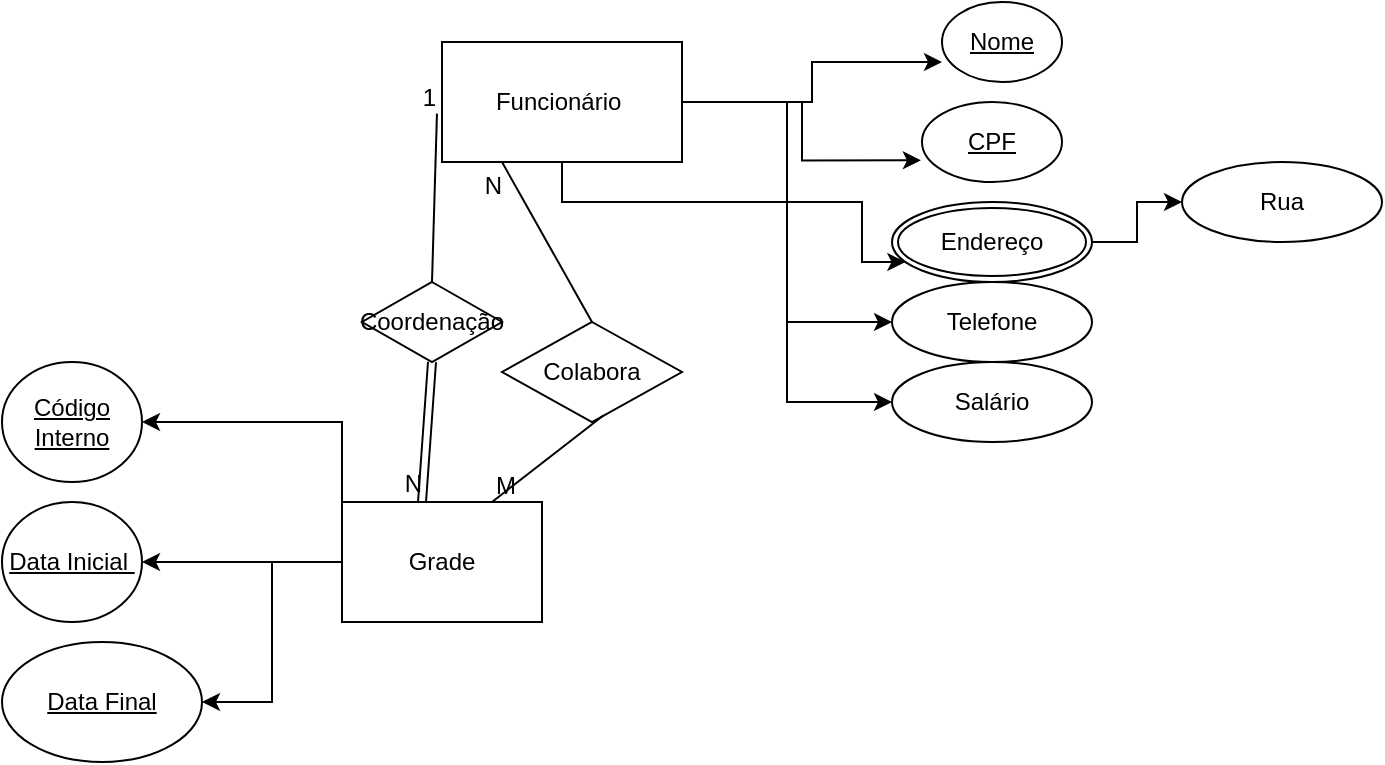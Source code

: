 <mxfile version="14.4.4" type="github" pages="2">
  <diagram id="NXMdr4r3vIgQlB_-3uys" name="Page-1">
    <mxGraphModel dx="855" dy="455" grid="1" gridSize="10" guides="1" tooltips="1" connect="1" arrows="1" fold="1" page="1" pageScale="1" pageWidth="850" pageHeight="1100" math="0" shadow="0">
      <root>
        <mxCell id="0" />
        <mxCell id="1" parent="0" />
        <mxCell id="-8xWZYSfdjPcYwpse6cf-19" style="edgeStyle=orthogonalEdgeStyle;rounded=0;orthogonalLoop=1;jettySize=auto;html=1;exitX=0;exitY=0;exitDx=0;exitDy=0;entryX=1;entryY=0.5;entryDx=0;entryDy=0;" edge="1" parent="1" source="-8xWZYSfdjPcYwpse6cf-4" target="-8xWZYSfdjPcYwpse6cf-5">
          <mxGeometry relative="1" as="geometry">
            <mxPoint x="400" y="190" as="targetPoint" />
          </mxGeometry>
        </mxCell>
        <mxCell id="-8xWZYSfdjPcYwpse6cf-23" style="edgeStyle=orthogonalEdgeStyle;rounded=0;orthogonalLoop=1;jettySize=auto;html=1;entryX=1;entryY=0.5;entryDx=0;entryDy=0;" edge="1" parent="1" source="-8xWZYSfdjPcYwpse6cf-4" target="-8xWZYSfdjPcYwpse6cf-6">
          <mxGeometry relative="1" as="geometry" />
        </mxCell>
        <mxCell id="-8xWZYSfdjPcYwpse6cf-24" style="edgeStyle=orthogonalEdgeStyle;rounded=0;orthogonalLoop=1;jettySize=auto;html=1;entryX=1;entryY=0.5;entryDx=0;entryDy=0;" edge="1" parent="1" source="-8xWZYSfdjPcYwpse6cf-4" target="-8xWZYSfdjPcYwpse6cf-7">
          <mxGeometry relative="1" as="geometry">
            <mxPoint x="460" y="360" as="targetPoint" />
          </mxGeometry>
        </mxCell>
        <mxCell id="-8xWZYSfdjPcYwpse6cf-4" value="Grade" style="rounded=0;whiteSpace=wrap;html=1;" vertex="1" parent="1">
          <mxGeometry x="300" y="260" width="100" height="60" as="geometry" />
        </mxCell>
        <mxCell id="-8xWZYSfdjPcYwpse6cf-5" value="&lt;u&gt;Código Interno&lt;/u&gt;" style="ellipse;whiteSpace=wrap;html=1;" vertex="1" parent="1">
          <mxGeometry x="130" y="190" width="70" height="60" as="geometry" />
        </mxCell>
        <mxCell id="-8xWZYSfdjPcYwpse6cf-6" value="&lt;u&gt;Data Inicial&amp;nbsp;&lt;/u&gt;" style="ellipse;whiteSpace=wrap;html=1;" vertex="1" parent="1">
          <mxGeometry x="130" y="260" width="70" height="60" as="geometry" />
        </mxCell>
        <mxCell id="-8xWZYSfdjPcYwpse6cf-7" value="&lt;u&gt;Data Final&lt;/u&gt;" style="ellipse;whiteSpace=wrap;html=1;" vertex="1" parent="1">
          <mxGeometry x="130" y="330" width="100" height="60" as="geometry" />
        </mxCell>
        <mxCell id="IAziHrc5fTNPo5mhuTAh-10" value="" style="edgeStyle=orthogonalEdgeStyle;rounded=0;orthogonalLoop=1;jettySize=auto;html=1;" edge="1" parent="1" source="-8xWZYSfdjPcYwpse6cf-25" target="IAziHrc5fTNPo5mhuTAh-7">
          <mxGeometry relative="1" as="geometry">
            <Array as="points">
              <mxPoint x="560" y="110" />
              <mxPoint x="560" y="140" />
            </Array>
          </mxGeometry>
        </mxCell>
        <mxCell id="IAziHrc5fTNPo5mhuTAh-11" style="edgeStyle=orthogonalEdgeStyle;rounded=0;orthogonalLoop=1;jettySize=auto;html=1;entryX=-0.008;entryY=0.729;entryDx=0;entryDy=0;entryPerimeter=0;" edge="1" parent="1" source="-8xWZYSfdjPcYwpse6cf-25" target="IAziHrc5fTNPo5mhuTAh-1">
          <mxGeometry relative="1" as="geometry" />
        </mxCell>
        <mxCell id="IAziHrc5fTNPo5mhuTAh-12" style="edgeStyle=orthogonalEdgeStyle;rounded=0;orthogonalLoop=1;jettySize=auto;html=1;entryX=0;entryY=0.75;entryDx=0;entryDy=0;entryPerimeter=0;" edge="1" parent="1" source="-8xWZYSfdjPcYwpse6cf-25" target="IAziHrc5fTNPo5mhuTAh-2">
          <mxGeometry relative="1" as="geometry" />
        </mxCell>
        <mxCell id="IAziHrc5fTNPo5mhuTAh-19" style="edgeStyle=orthogonalEdgeStyle;rounded=0;orthogonalLoop=1;jettySize=auto;html=1;entryX=0;entryY=0.5;entryDx=0;entryDy=0;" edge="1" parent="1" source="-8xWZYSfdjPcYwpse6cf-25" target="IAziHrc5fTNPo5mhuTAh-18">
          <mxGeometry relative="1" as="geometry">
            <mxPoint x="560" y="174" as="targetPoint" />
          </mxGeometry>
        </mxCell>
        <mxCell id="IAziHrc5fTNPo5mhuTAh-20" style="edgeStyle=orthogonalEdgeStyle;rounded=0;orthogonalLoop=1;jettySize=auto;html=1;entryX=0;entryY=0.5;entryDx=0;entryDy=0;" edge="1" parent="1" source="-8xWZYSfdjPcYwpse6cf-25" target="IAziHrc5fTNPo5mhuTAh-16">
          <mxGeometry relative="1" as="geometry">
            <mxPoint x="570" y="210" as="targetPoint" />
          </mxGeometry>
        </mxCell>
        <mxCell id="-8xWZYSfdjPcYwpse6cf-25" value="Funcionário&amp;nbsp;" style="rounded=0;whiteSpace=wrap;html=1;" vertex="1" parent="1">
          <mxGeometry x="350" y="30" width="120" height="60" as="geometry" />
        </mxCell>
        <mxCell id="IAziHrc5fTNPo5mhuTAh-1" value="&lt;u&gt;CPF&lt;/u&gt;" style="ellipse;whiteSpace=wrap;html=1;" vertex="1" parent="1">
          <mxGeometry x="590" y="60" width="70" height="40" as="geometry" />
        </mxCell>
        <mxCell id="IAziHrc5fTNPo5mhuTAh-2" value="&lt;u&gt;Nome&lt;/u&gt;" style="ellipse;whiteSpace=wrap;html=1;" vertex="1" parent="1">
          <mxGeometry x="600" y="10" width="60" height="40" as="geometry" />
        </mxCell>
        <mxCell id="IAziHrc5fTNPo5mhuTAh-13" style="edgeStyle=orthogonalEdgeStyle;rounded=0;orthogonalLoop=1;jettySize=auto;html=1;" edge="1" parent="1" source="IAziHrc5fTNPo5mhuTAh-7" target="IAziHrc5fTNPo5mhuTAh-8">
          <mxGeometry relative="1" as="geometry" />
        </mxCell>
        <mxCell id="IAziHrc5fTNPo5mhuTAh-7" value="Endereço" style="ellipse;shape=doubleEllipse;margin=3;whiteSpace=wrap;html=1;align=center;" vertex="1" parent="1">
          <mxGeometry x="575" y="110" width="100" height="40" as="geometry" />
        </mxCell>
        <mxCell id="IAziHrc5fTNPo5mhuTAh-8" value="Rua" style="ellipse;whiteSpace=wrap;html=1;align=center;" vertex="1" parent="1">
          <mxGeometry x="720" y="90" width="100" height="40" as="geometry" />
        </mxCell>
        <mxCell id="IAziHrc5fTNPo5mhuTAh-16" value="Salário" style="ellipse;whiteSpace=wrap;html=1;align=center;" vertex="1" parent="1">
          <mxGeometry x="575" y="190" width="100" height="40" as="geometry" />
        </mxCell>
        <mxCell id="IAziHrc5fTNPo5mhuTAh-18" value="Telefone" style="ellipse;whiteSpace=wrap;html=1;align=center;" vertex="1" parent="1">
          <mxGeometry x="575" y="150" width="100" height="40" as="geometry" />
        </mxCell>
        <mxCell id="IAziHrc5fTNPo5mhuTAh-21" value="Coordenação" style="shape=rhombus;perimeter=rhombusPerimeter;whiteSpace=wrap;html=1;align=center;" vertex="1" parent="1">
          <mxGeometry x="310" y="150" width="70" height="40" as="geometry" />
        </mxCell>
        <mxCell id="IAziHrc5fTNPo5mhuTAh-24" value="" style="endArrow=none;html=1;rounded=0;exitX=0.5;exitY=0;exitDx=0;exitDy=0;entryX=-0.021;entryY=0.597;entryDx=0;entryDy=0;entryPerimeter=0;" edge="1" parent="1" source="IAziHrc5fTNPo5mhuTAh-21" target="-8xWZYSfdjPcYwpse6cf-25">
          <mxGeometry relative="1" as="geometry">
            <mxPoint x="250" y="120" as="sourcePoint" />
            <mxPoint x="410" y="120" as="targetPoint" />
          </mxGeometry>
        </mxCell>
        <mxCell id="IAziHrc5fTNPo5mhuTAh-25" value="1" style="resizable=0;html=1;align=right;verticalAlign=bottom;" connectable="0" vertex="1" parent="IAziHrc5fTNPo5mhuTAh-24">
          <mxGeometry x="1" relative="1" as="geometry" />
        </mxCell>
        <mxCell id="IAziHrc5fTNPo5mhuTAh-28" value="Colabora" style="shape=rhombus;perimeter=rhombusPerimeter;whiteSpace=wrap;html=1;align=center;" vertex="1" parent="1">
          <mxGeometry x="380" y="170" width="90" height="50" as="geometry" />
        </mxCell>
        <mxCell id="IAziHrc5fTNPo5mhuTAh-29" value="" style="shape=link;html=1;rounded=0;exitX=0.5;exitY=1;exitDx=0;exitDy=0;entryX=0.4;entryY=0;entryDx=0;entryDy=0;entryPerimeter=0;" edge="1" parent="1" source="IAziHrc5fTNPo5mhuTAh-21" target="-8xWZYSfdjPcYwpse6cf-4">
          <mxGeometry relative="1" as="geometry">
            <mxPoint x="280" y="219.58" as="sourcePoint" />
            <mxPoint x="440" y="219.58" as="targetPoint" />
            <Array as="points" />
          </mxGeometry>
        </mxCell>
        <mxCell id="IAziHrc5fTNPo5mhuTAh-30" value="N" style="resizable=0;html=1;align=right;verticalAlign=bottom;" connectable="0" vertex="1" parent="IAziHrc5fTNPo5mhuTAh-29">
          <mxGeometry x="1" relative="1" as="geometry" />
        </mxCell>
        <mxCell id="IAziHrc5fTNPo5mhuTAh-35" value="" style="endArrow=none;html=1;rounded=0;exitX=0.25;exitY=1;exitDx=0;exitDy=0;entryX=0.5;entryY=0;entryDx=0;entryDy=0;" edge="1" parent="1" source="-8xWZYSfdjPcYwpse6cf-25" target="IAziHrc5fTNPo5mhuTAh-28">
          <mxGeometry relative="1" as="geometry">
            <mxPoint x="350" y="140" as="sourcePoint" />
            <mxPoint x="510" y="140" as="targetPoint" />
          </mxGeometry>
        </mxCell>
        <mxCell id="IAziHrc5fTNPo5mhuTAh-36" value="N" style="resizable=0;html=1;align=right;verticalAlign=bottom;" connectable="0" vertex="1" parent="IAziHrc5fTNPo5mhuTAh-35">
          <mxGeometry x="1" relative="1" as="geometry">
            <mxPoint x="-44.94" y="-59.89" as="offset" />
          </mxGeometry>
        </mxCell>
        <mxCell id="IAziHrc5fTNPo5mhuTAh-39" value="" style="endArrow=none;html=1;rounded=0;entryX=0.565;entryY=0.933;entryDx=0;entryDy=0;entryPerimeter=0;exitX=0.75;exitY=0;exitDx=0;exitDy=0;" edge="1" parent="1" source="-8xWZYSfdjPcYwpse6cf-4" target="IAziHrc5fTNPo5mhuTAh-28">
          <mxGeometry relative="1" as="geometry">
            <mxPoint x="370" y="240" as="sourcePoint" />
            <mxPoint x="530" y="240" as="targetPoint" />
          </mxGeometry>
        </mxCell>
        <mxCell id="IAziHrc5fTNPo5mhuTAh-40" value="M" style="resizable=0;html=1;align=left;verticalAlign=bottom;" connectable="0" vertex="1" parent="IAziHrc5fTNPo5mhuTAh-39">
          <mxGeometry x="-1" relative="1" as="geometry" />
        </mxCell>
        <mxCell id="IAziHrc5fTNPo5mhuTAh-41" value="" style="resizable=0;html=1;align=right;verticalAlign=bottom;" connectable="0" vertex="1" parent="IAziHrc5fTNPo5mhuTAh-39">
          <mxGeometry x="1" relative="1" as="geometry" />
        </mxCell>
      </root>
    </mxGraphModel>
  </diagram>
  <diagram id="0uXgtVOfCr5Qye0IskMk" name="Page-2">
    <mxGraphModel dx="386" dy="490" grid="1" gridSize="10" guides="1" tooltips="1" connect="1" arrows="1" fold="1" page="1" pageScale="1" pageWidth="850" pageHeight="1100" math="0" shadow="0">
      <root>
        <mxCell id="MMcCKxsuhCENqgTM1cs0-0" />
        <mxCell id="MMcCKxsuhCENqgTM1cs0-1" parent="MMcCKxsuhCENqgTM1cs0-0" />
      </root>
    </mxGraphModel>
  </diagram>
</mxfile>
